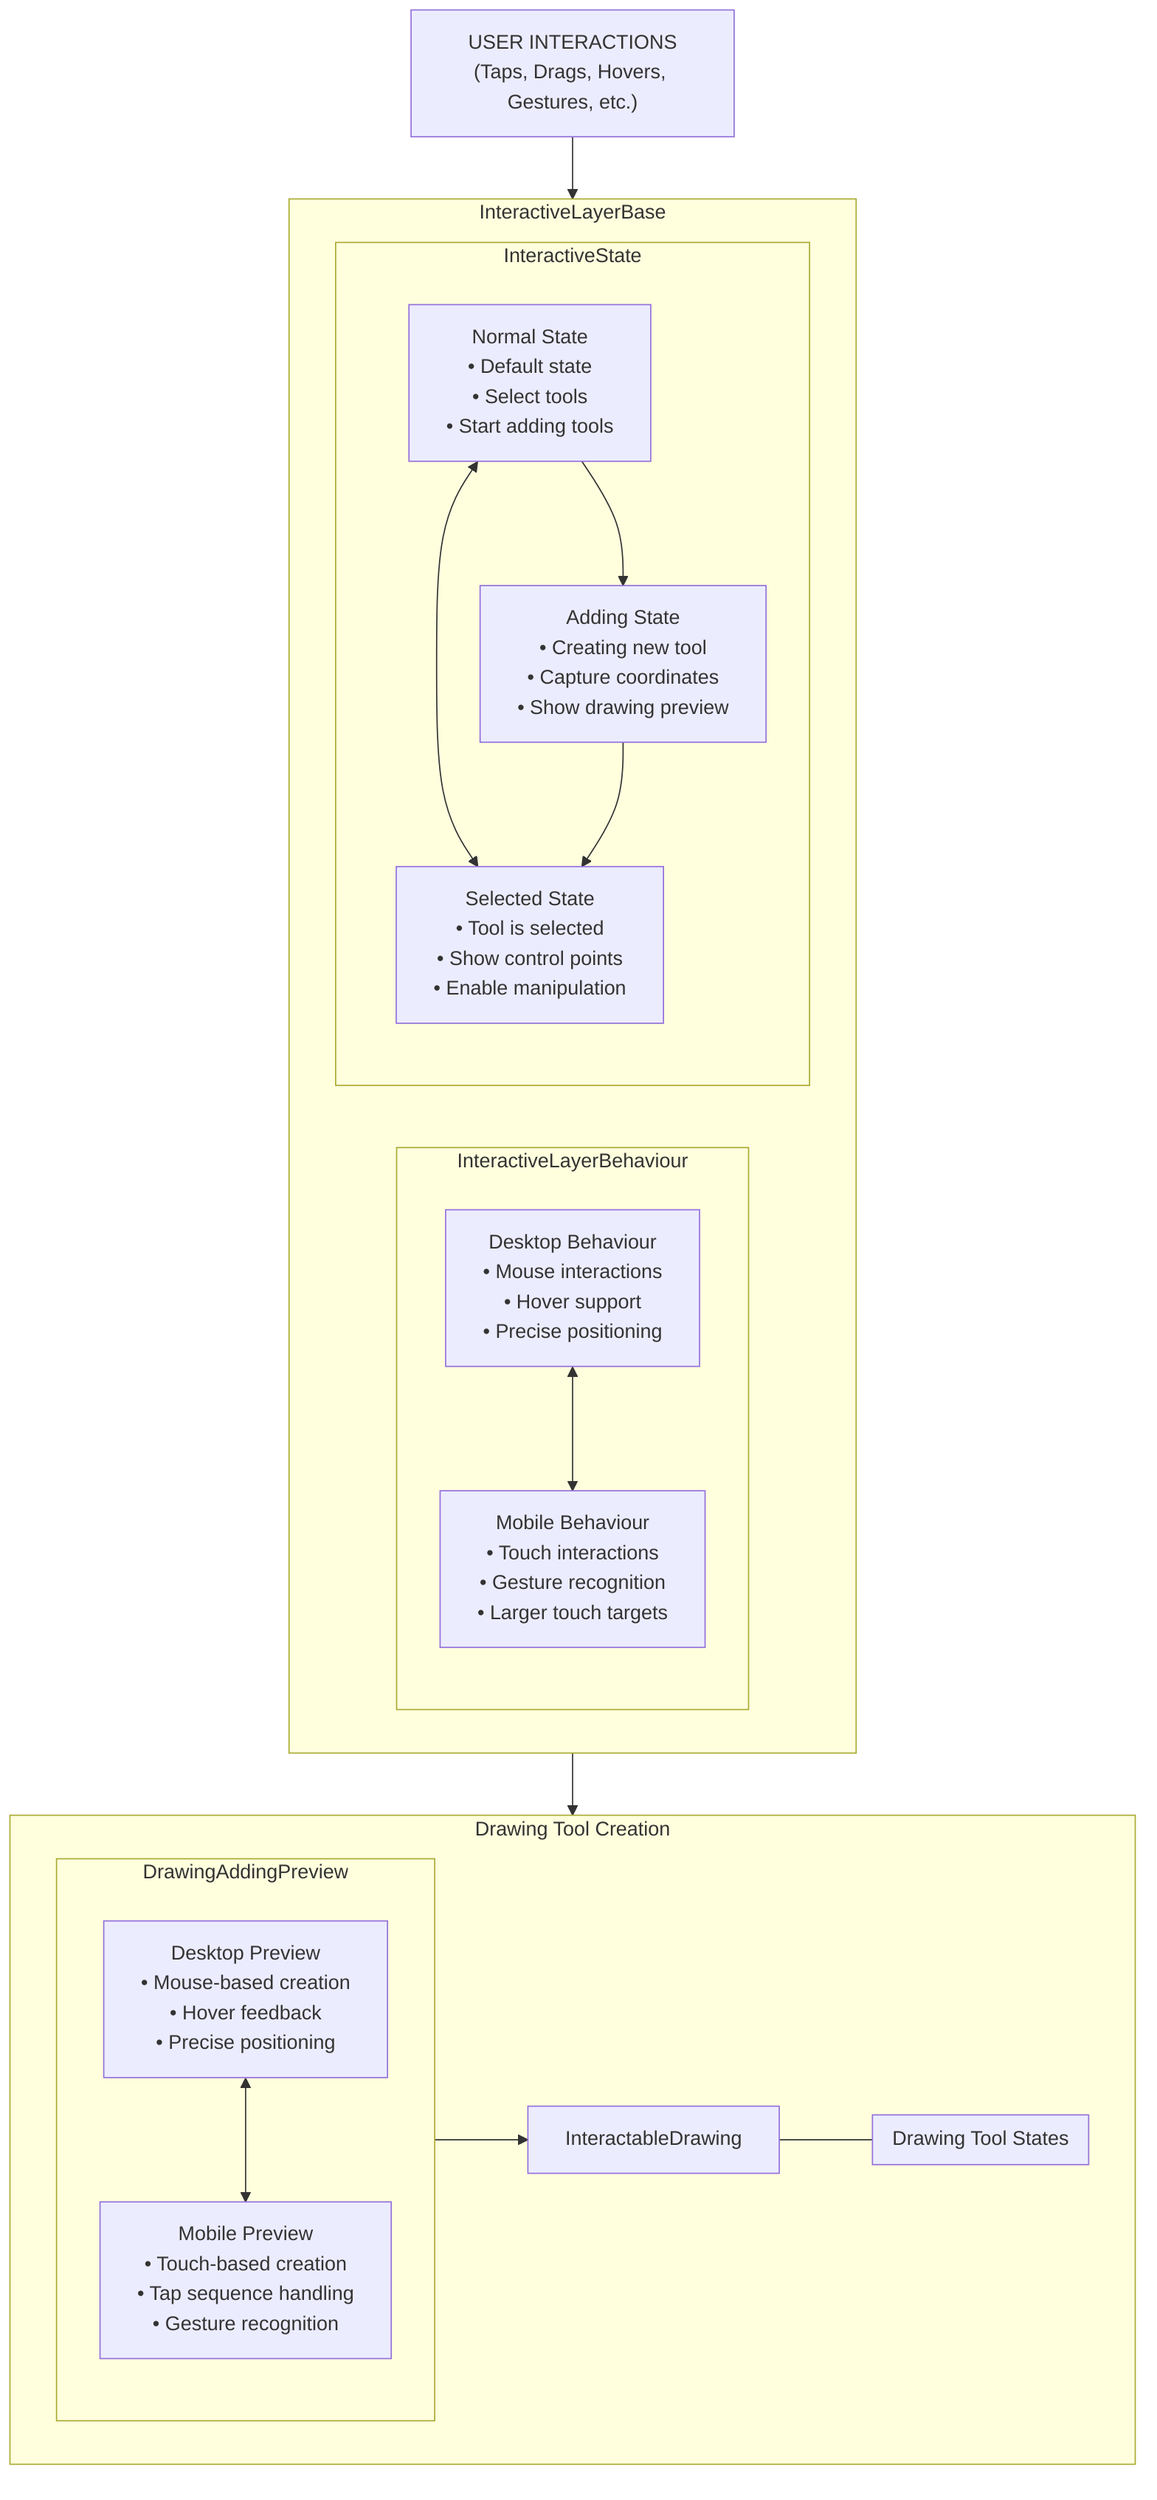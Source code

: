 flowchart TD
    UserInteractions["USER INTERACTIONS\n(Taps, Drags, Hovers, Gestures, etc.)"]
    
    subgraph InteractiveLayerBase["InteractiveLayerBase"]
        subgraph Behaviour["InteractiveLayerBehaviour"]
            DesktopBehaviour["Desktop Behaviour\n• Mouse interactions\n• Hover support\n• Precise positioning"]
            MobileBehaviour["Mobile Behaviour\n• Touch interactions\n• Gesture recognition\n• Larger touch targets"]
            
            DesktopBehaviour <--> MobileBehaviour
        end
        
        subgraph States["InteractiveState"]
            NormalState["Normal State\n• Default state\n• Select tools\n• Start adding tools"]
            SelectedState["Selected State\n• Tool is selected\n• Show control points\n• Enable manipulation"]
            AddingState["Adding State\n• Creating new tool\n• Capture coordinates\n• Show drawing preview"]
            
            NormalState <--> SelectedState
            NormalState --> AddingState
            AddingState --> SelectedState
        end
    end
    
    subgraph DrawingToolCreation["Drawing Tool Creation"]
        subgraph Preview["DrawingAddingPreview"]
            DesktopPreview["Desktop Preview\n• Mouse-based creation\n• Hover feedback\n• Precise positioning"]
            MobilePreview["Mobile Preview\n• Touch-based creation\n• Tap sequence handling\n• Gesture recognition"]
            
            DesktopPreview <--> MobilePreview
        end
        
        InteractableDrawing["InteractableDrawing"]
        
        subgraph ToolStates["Drawing Tool States"]
            States["See the DrawingToolState section for details on the\ndifferent states a drawing tool can be in (idle, selected,\nhovered, adding, dragging, animating)"]
        end
        
        InteractableDrawing --- ToolStates
    end
    
    UserInteractions --> InteractiveLayerBase
    InteractiveLayerBase --> DrawingToolCreation
    Preview --> InteractableDrawing